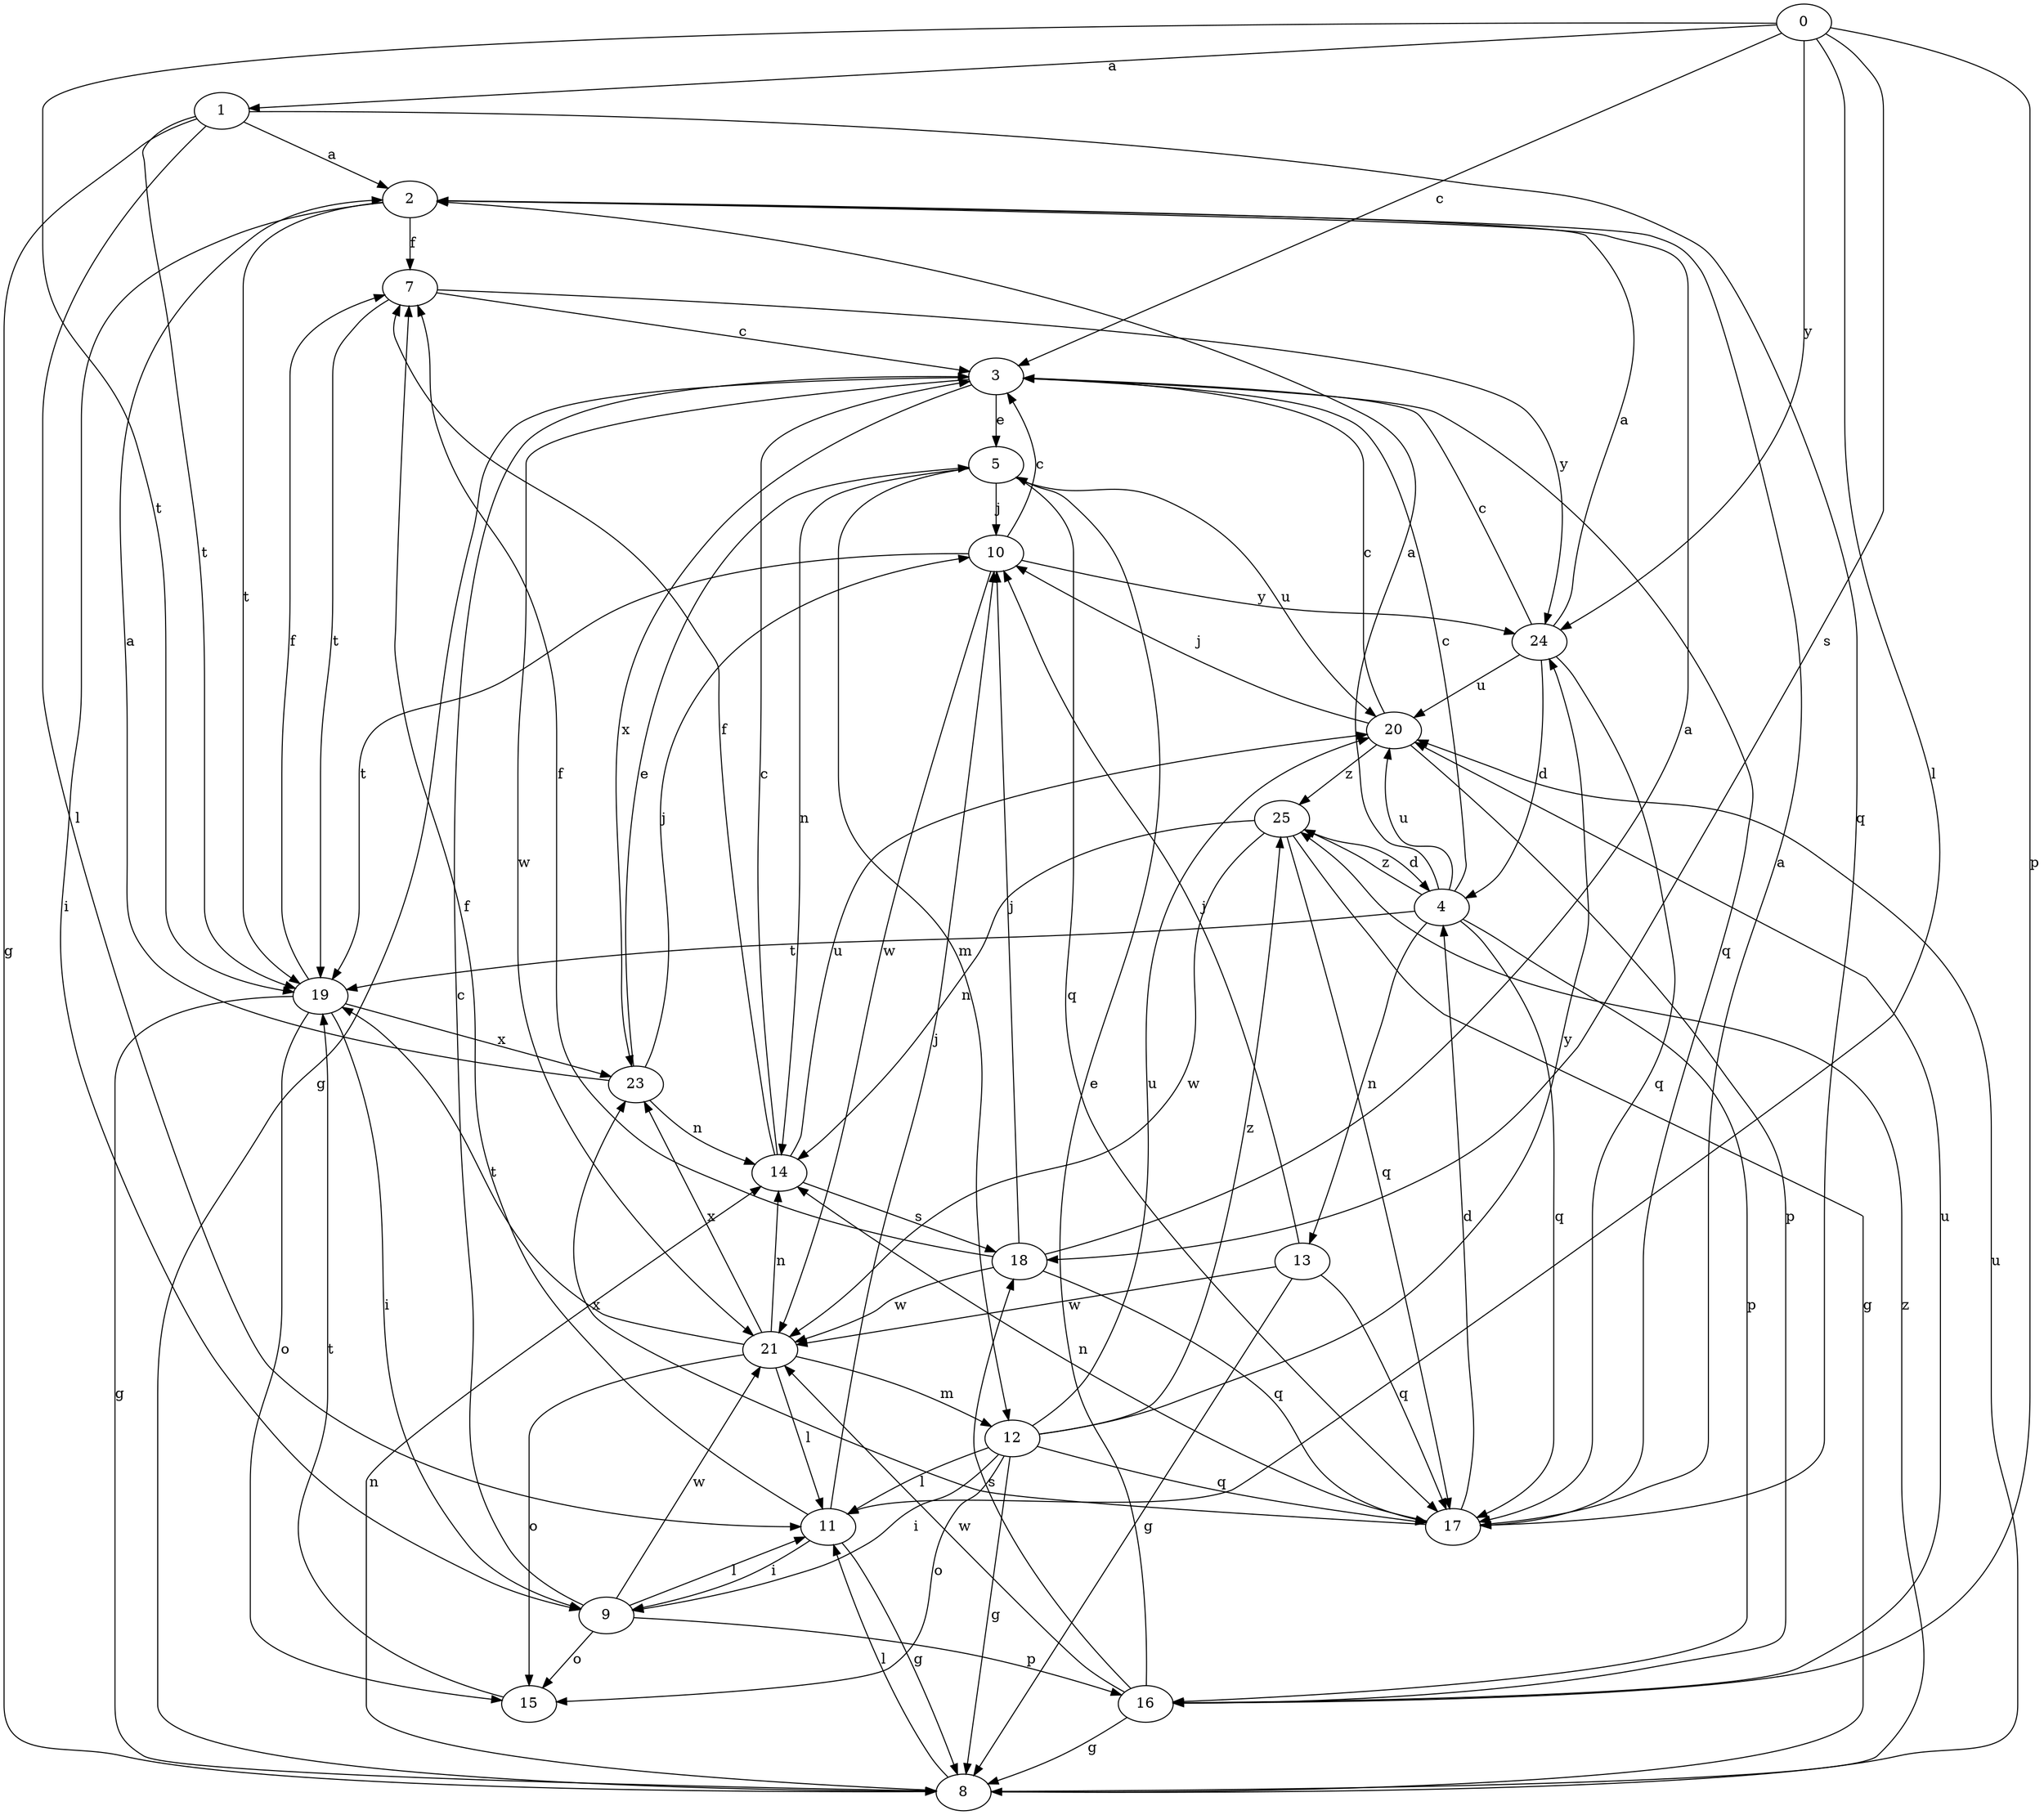 strict digraph  {
0;
1;
2;
3;
4;
5;
7;
8;
9;
10;
11;
12;
13;
14;
15;
16;
17;
18;
19;
20;
21;
23;
24;
25;
0 -> 1  [label=a];
0 -> 3  [label=c];
0 -> 11  [label=l];
0 -> 16  [label=p];
0 -> 18  [label=s];
0 -> 19  [label=t];
0 -> 24  [label=y];
1 -> 2  [label=a];
1 -> 8  [label=g];
1 -> 11  [label=l];
1 -> 17  [label=q];
1 -> 19  [label=t];
2 -> 7  [label=f];
2 -> 9  [label=i];
2 -> 19  [label=t];
3 -> 5  [label=e];
3 -> 8  [label=g];
3 -> 17  [label=q];
3 -> 21  [label=w];
3 -> 23  [label=x];
4 -> 2  [label=a];
4 -> 3  [label=c];
4 -> 13  [label=n];
4 -> 16  [label=p];
4 -> 17  [label=q];
4 -> 19  [label=t];
4 -> 20  [label=u];
4 -> 25  [label=z];
5 -> 10  [label=j];
5 -> 12  [label=m];
5 -> 14  [label=n];
5 -> 17  [label=q];
5 -> 20  [label=u];
7 -> 3  [label=c];
7 -> 19  [label=t];
7 -> 24  [label=y];
8 -> 11  [label=l];
8 -> 14  [label=n];
8 -> 20  [label=u];
8 -> 25  [label=z];
9 -> 3  [label=c];
9 -> 11  [label=l];
9 -> 15  [label=o];
9 -> 16  [label=p];
9 -> 21  [label=w];
10 -> 3  [label=c];
10 -> 19  [label=t];
10 -> 21  [label=w];
10 -> 24  [label=y];
11 -> 7  [label=f];
11 -> 8  [label=g];
11 -> 9  [label=i];
11 -> 10  [label=j];
12 -> 8  [label=g];
12 -> 9  [label=i];
12 -> 11  [label=l];
12 -> 15  [label=o];
12 -> 17  [label=q];
12 -> 20  [label=u];
12 -> 24  [label=y];
12 -> 25  [label=z];
13 -> 8  [label=g];
13 -> 10  [label=j];
13 -> 17  [label=q];
13 -> 21  [label=w];
14 -> 3  [label=c];
14 -> 7  [label=f];
14 -> 18  [label=s];
14 -> 20  [label=u];
15 -> 19  [label=t];
16 -> 5  [label=e];
16 -> 8  [label=g];
16 -> 18  [label=s];
16 -> 20  [label=u];
16 -> 21  [label=w];
17 -> 2  [label=a];
17 -> 4  [label=d];
17 -> 14  [label=n];
17 -> 23  [label=x];
18 -> 2  [label=a];
18 -> 7  [label=f];
18 -> 10  [label=j];
18 -> 17  [label=q];
18 -> 21  [label=w];
19 -> 7  [label=f];
19 -> 8  [label=g];
19 -> 9  [label=i];
19 -> 15  [label=o];
19 -> 23  [label=x];
20 -> 3  [label=c];
20 -> 10  [label=j];
20 -> 16  [label=p];
20 -> 25  [label=z];
21 -> 11  [label=l];
21 -> 12  [label=m];
21 -> 14  [label=n];
21 -> 15  [label=o];
21 -> 19  [label=t];
21 -> 23  [label=x];
23 -> 2  [label=a];
23 -> 5  [label=e];
23 -> 10  [label=j];
23 -> 14  [label=n];
24 -> 2  [label=a];
24 -> 3  [label=c];
24 -> 4  [label=d];
24 -> 17  [label=q];
24 -> 20  [label=u];
25 -> 4  [label=d];
25 -> 8  [label=g];
25 -> 14  [label=n];
25 -> 17  [label=q];
25 -> 21  [label=w];
}
